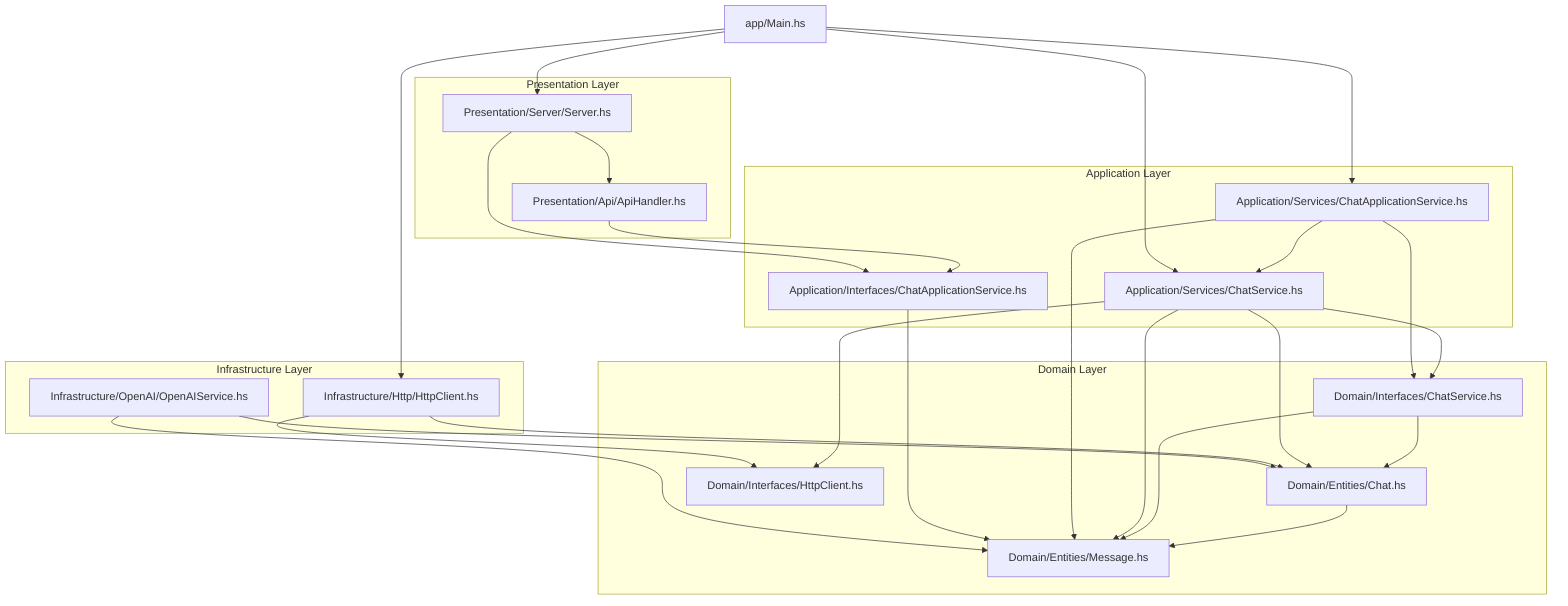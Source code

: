 graph TD
    %% Main Application
    Main["app/Main.hs"]
    
    %% Domain Layer
    subgraph Domain["Domain Layer"]
        DomEntMsg["Domain/Entities/Message.hs"]
        DomEntChat["Domain/Entities/Chat.hs"]
        DomIntChat["Domain/Interfaces/ChatService.hs"]
        DomIntHttp["Domain/Interfaces/HttpClient.hs"]
    end
    
    %% Application Layer
    subgraph Application["Application Layer"]
        AppIntChat["Application/Interfaces/ChatApplicationService.hs"]
        AppSvcChat["Application/Services/ChatService.hs"]
        AppSvcChatApp["Application/Services/ChatApplicationService.hs"]
    end
    
    %% Infrastructure Layer
    subgraph Infrastructure["Infrastructure Layer"]
        InfHttp["Infrastructure/Http/HttpClient.hs"]
        InfOpenAI["Infrastructure/OpenAI/OpenAIService.hs"]
    end
    
    %% Presentation Layer
    subgraph Presentation["Presentation Layer"]
        PresApi["Presentation/Api/ApiHandler.hs"]
        PresServer["Presentation/Server/Server.hs"]
    end
    
    %% Dependencies between Domain components
    DomEntChat --> DomEntMsg
    DomIntChat --> DomEntChat
    DomIntChat --> DomEntMsg
    
    %% Dependencies from Application to Domain
    AppSvcChat --> DomIntChat
    AppSvcChat --> DomEntChat
    AppSvcChat --> DomEntMsg
    AppSvcChat --> DomIntHttp
    AppSvcChatApp --> AppSvcChat
    AppSvcChatApp --> DomEntMsg
    AppSvcChatApp --> DomIntChat
    AppIntChat --> DomEntMsg
    
    %% Dependencies from Infrastructure to Domain
    InfHttp --> DomIntHttp
    InfHttp --> DomEntChat
    InfOpenAI --> DomEntChat
    InfOpenAI --> DomEntMsg
    
    %% Dependencies from Presentation to Application
    PresApi --> AppIntChat
    PresServer --> PresApi
    PresServer --> AppIntChat
    
    %% Main dependencies
    Main --> AppSvcChatApp
    Main --> AppSvcChat
    Main --> InfHttp
    Main --> PresServer